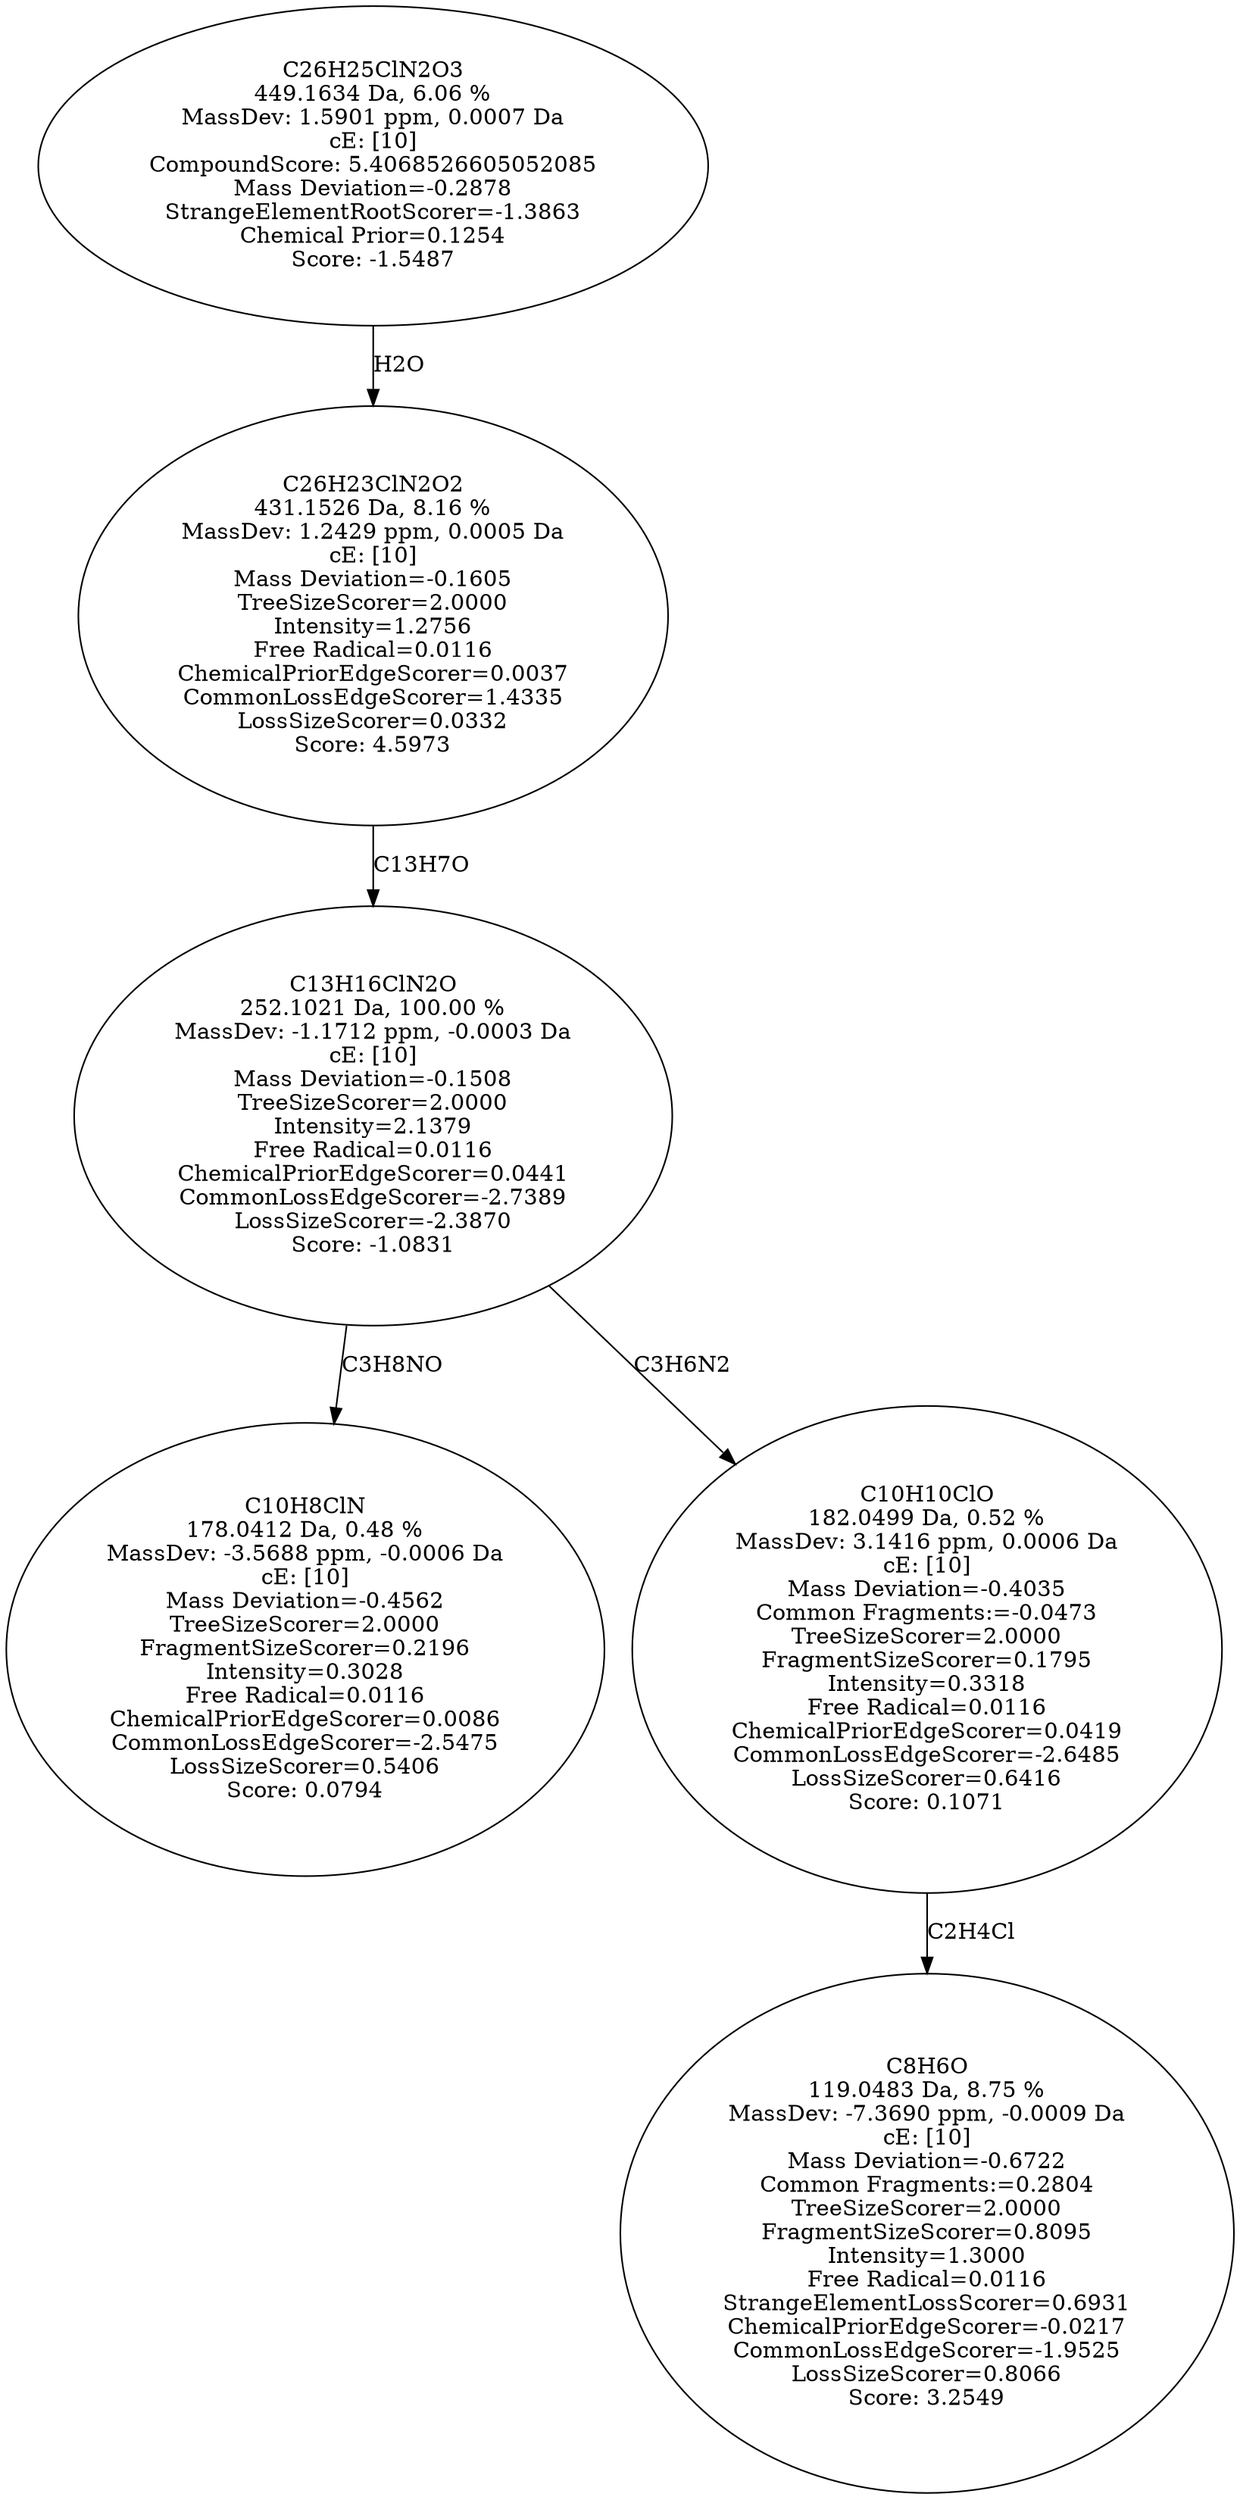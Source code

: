 strict digraph {
v1 [label="C10H8ClN\n178.0412 Da, 0.48 %\nMassDev: -3.5688 ppm, -0.0006 Da\ncE: [10]\nMass Deviation=-0.4562\nTreeSizeScorer=2.0000\nFragmentSizeScorer=0.2196\nIntensity=0.3028\nFree Radical=0.0116\nChemicalPriorEdgeScorer=0.0086\nCommonLossEdgeScorer=-2.5475\nLossSizeScorer=0.5406\nScore: 0.0794"];
v2 [label="C8H6O\n119.0483 Da, 8.75 %\nMassDev: -7.3690 ppm, -0.0009 Da\ncE: [10]\nMass Deviation=-0.6722\nCommon Fragments:=0.2804\nTreeSizeScorer=2.0000\nFragmentSizeScorer=0.8095\nIntensity=1.3000\nFree Radical=0.0116\nStrangeElementLossScorer=0.6931\nChemicalPriorEdgeScorer=-0.0217\nCommonLossEdgeScorer=-1.9525\nLossSizeScorer=0.8066\nScore: 3.2549"];
v3 [label="C10H10ClO\n182.0499 Da, 0.52 %\nMassDev: 3.1416 ppm, 0.0006 Da\ncE: [10]\nMass Deviation=-0.4035\nCommon Fragments:=-0.0473\nTreeSizeScorer=2.0000\nFragmentSizeScorer=0.1795\nIntensity=0.3318\nFree Radical=0.0116\nChemicalPriorEdgeScorer=0.0419\nCommonLossEdgeScorer=-2.6485\nLossSizeScorer=0.6416\nScore: 0.1071"];
v4 [label="C13H16ClN2O\n252.1021 Da, 100.00 %\nMassDev: -1.1712 ppm, -0.0003 Da\ncE: [10]\nMass Deviation=-0.1508\nTreeSizeScorer=2.0000\nIntensity=2.1379\nFree Radical=0.0116\nChemicalPriorEdgeScorer=0.0441\nCommonLossEdgeScorer=-2.7389\nLossSizeScorer=-2.3870\nScore: -1.0831"];
v5 [label="C26H23ClN2O2\n431.1526 Da, 8.16 %\nMassDev: 1.2429 ppm, 0.0005 Da\ncE: [10]\nMass Deviation=-0.1605\nTreeSizeScorer=2.0000\nIntensity=1.2756\nFree Radical=0.0116\nChemicalPriorEdgeScorer=0.0037\nCommonLossEdgeScorer=1.4335\nLossSizeScorer=0.0332\nScore: 4.5973"];
v6 [label="C26H25ClN2O3\n449.1634 Da, 6.06 %\nMassDev: 1.5901 ppm, 0.0007 Da\ncE: [10]\nCompoundScore: 5.4068526605052085\nMass Deviation=-0.2878\nStrangeElementRootScorer=-1.3863\nChemical Prior=0.1254\nScore: -1.5487"];
v4 -> v1 [label="C3H8NO"];
v3 -> v2 [label="C2H4Cl"];
v4 -> v3 [label="C3H6N2"];
v5 -> v4 [label="C13H7O"];
v6 -> v5 [label="H2O"];
}
